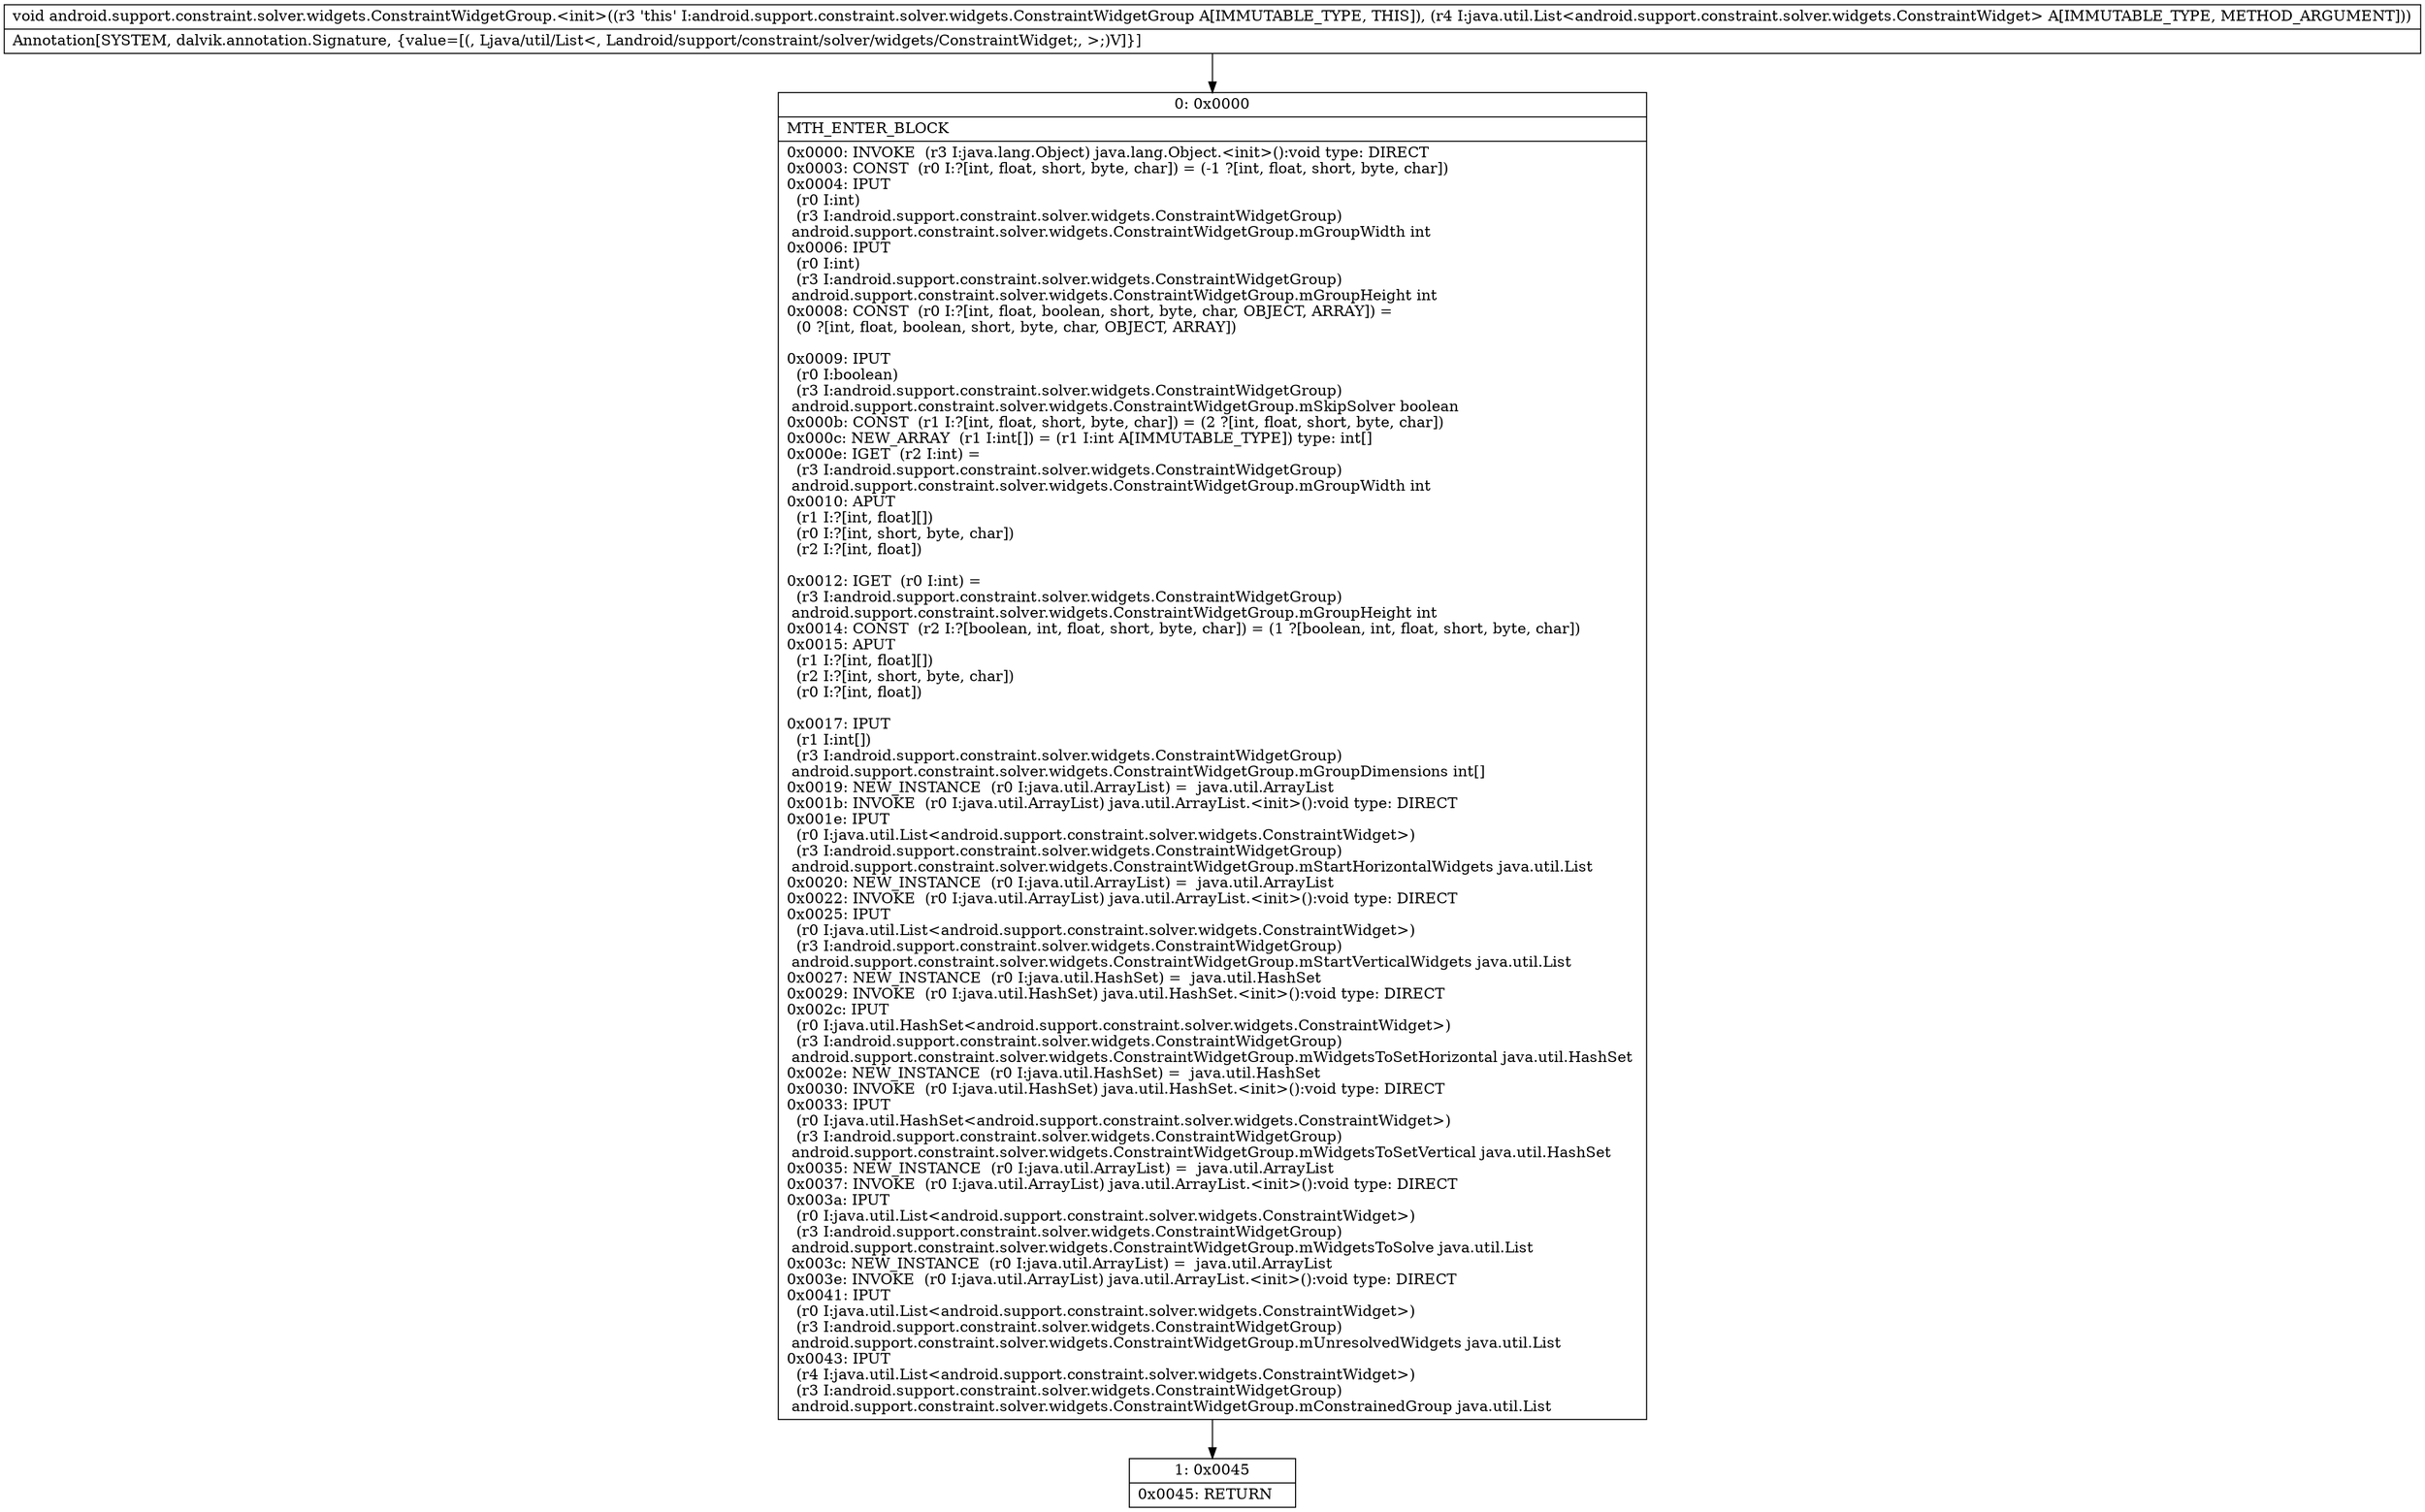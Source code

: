 digraph "CFG forandroid.support.constraint.solver.widgets.ConstraintWidgetGroup.\<init\>(Ljava\/util\/List;)V" {
Node_0 [shape=record,label="{0\:\ 0x0000|MTH_ENTER_BLOCK\l|0x0000: INVOKE  (r3 I:java.lang.Object) java.lang.Object.\<init\>():void type: DIRECT \l0x0003: CONST  (r0 I:?[int, float, short, byte, char]) = (\-1 ?[int, float, short, byte, char]) \l0x0004: IPUT  \l  (r0 I:int)\l  (r3 I:android.support.constraint.solver.widgets.ConstraintWidgetGroup)\l android.support.constraint.solver.widgets.ConstraintWidgetGroup.mGroupWidth int \l0x0006: IPUT  \l  (r0 I:int)\l  (r3 I:android.support.constraint.solver.widgets.ConstraintWidgetGroup)\l android.support.constraint.solver.widgets.ConstraintWidgetGroup.mGroupHeight int \l0x0008: CONST  (r0 I:?[int, float, boolean, short, byte, char, OBJECT, ARRAY]) = \l  (0 ?[int, float, boolean, short, byte, char, OBJECT, ARRAY])\l \l0x0009: IPUT  \l  (r0 I:boolean)\l  (r3 I:android.support.constraint.solver.widgets.ConstraintWidgetGroup)\l android.support.constraint.solver.widgets.ConstraintWidgetGroup.mSkipSolver boolean \l0x000b: CONST  (r1 I:?[int, float, short, byte, char]) = (2 ?[int, float, short, byte, char]) \l0x000c: NEW_ARRAY  (r1 I:int[]) = (r1 I:int A[IMMUTABLE_TYPE]) type: int[] \l0x000e: IGET  (r2 I:int) = \l  (r3 I:android.support.constraint.solver.widgets.ConstraintWidgetGroup)\l android.support.constraint.solver.widgets.ConstraintWidgetGroup.mGroupWidth int \l0x0010: APUT  \l  (r1 I:?[int, float][])\l  (r0 I:?[int, short, byte, char])\l  (r2 I:?[int, float])\l \l0x0012: IGET  (r0 I:int) = \l  (r3 I:android.support.constraint.solver.widgets.ConstraintWidgetGroup)\l android.support.constraint.solver.widgets.ConstraintWidgetGroup.mGroupHeight int \l0x0014: CONST  (r2 I:?[boolean, int, float, short, byte, char]) = (1 ?[boolean, int, float, short, byte, char]) \l0x0015: APUT  \l  (r1 I:?[int, float][])\l  (r2 I:?[int, short, byte, char])\l  (r0 I:?[int, float])\l \l0x0017: IPUT  \l  (r1 I:int[])\l  (r3 I:android.support.constraint.solver.widgets.ConstraintWidgetGroup)\l android.support.constraint.solver.widgets.ConstraintWidgetGroup.mGroupDimensions int[] \l0x0019: NEW_INSTANCE  (r0 I:java.util.ArrayList) =  java.util.ArrayList \l0x001b: INVOKE  (r0 I:java.util.ArrayList) java.util.ArrayList.\<init\>():void type: DIRECT \l0x001e: IPUT  \l  (r0 I:java.util.List\<android.support.constraint.solver.widgets.ConstraintWidget\>)\l  (r3 I:android.support.constraint.solver.widgets.ConstraintWidgetGroup)\l android.support.constraint.solver.widgets.ConstraintWidgetGroup.mStartHorizontalWidgets java.util.List \l0x0020: NEW_INSTANCE  (r0 I:java.util.ArrayList) =  java.util.ArrayList \l0x0022: INVOKE  (r0 I:java.util.ArrayList) java.util.ArrayList.\<init\>():void type: DIRECT \l0x0025: IPUT  \l  (r0 I:java.util.List\<android.support.constraint.solver.widgets.ConstraintWidget\>)\l  (r3 I:android.support.constraint.solver.widgets.ConstraintWidgetGroup)\l android.support.constraint.solver.widgets.ConstraintWidgetGroup.mStartVerticalWidgets java.util.List \l0x0027: NEW_INSTANCE  (r0 I:java.util.HashSet) =  java.util.HashSet \l0x0029: INVOKE  (r0 I:java.util.HashSet) java.util.HashSet.\<init\>():void type: DIRECT \l0x002c: IPUT  \l  (r0 I:java.util.HashSet\<android.support.constraint.solver.widgets.ConstraintWidget\>)\l  (r3 I:android.support.constraint.solver.widgets.ConstraintWidgetGroup)\l android.support.constraint.solver.widgets.ConstraintWidgetGroup.mWidgetsToSetHorizontal java.util.HashSet \l0x002e: NEW_INSTANCE  (r0 I:java.util.HashSet) =  java.util.HashSet \l0x0030: INVOKE  (r0 I:java.util.HashSet) java.util.HashSet.\<init\>():void type: DIRECT \l0x0033: IPUT  \l  (r0 I:java.util.HashSet\<android.support.constraint.solver.widgets.ConstraintWidget\>)\l  (r3 I:android.support.constraint.solver.widgets.ConstraintWidgetGroup)\l android.support.constraint.solver.widgets.ConstraintWidgetGroup.mWidgetsToSetVertical java.util.HashSet \l0x0035: NEW_INSTANCE  (r0 I:java.util.ArrayList) =  java.util.ArrayList \l0x0037: INVOKE  (r0 I:java.util.ArrayList) java.util.ArrayList.\<init\>():void type: DIRECT \l0x003a: IPUT  \l  (r0 I:java.util.List\<android.support.constraint.solver.widgets.ConstraintWidget\>)\l  (r3 I:android.support.constraint.solver.widgets.ConstraintWidgetGroup)\l android.support.constraint.solver.widgets.ConstraintWidgetGroup.mWidgetsToSolve java.util.List \l0x003c: NEW_INSTANCE  (r0 I:java.util.ArrayList) =  java.util.ArrayList \l0x003e: INVOKE  (r0 I:java.util.ArrayList) java.util.ArrayList.\<init\>():void type: DIRECT \l0x0041: IPUT  \l  (r0 I:java.util.List\<android.support.constraint.solver.widgets.ConstraintWidget\>)\l  (r3 I:android.support.constraint.solver.widgets.ConstraintWidgetGroup)\l android.support.constraint.solver.widgets.ConstraintWidgetGroup.mUnresolvedWidgets java.util.List \l0x0043: IPUT  \l  (r4 I:java.util.List\<android.support.constraint.solver.widgets.ConstraintWidget\>)\l  (r3 I:android.support.constraint.solver.widgets.ConstraintWidgetGroup)\l android.support.constraint.solver.widgets.ConstraintWidgetGroup.mConstrainedGroup java.util.List \l}"];
Node_1 [shape=record,label="{1\:\ 0x0045|0x0045: RETURN   \l}"];
MethodNode[shape=record,label="{void android.support.constraint.solver.widgets.ConstraintWidgetGroup.\<init\>((r3 'this' I:android.support.constraint.solver.widgets.ConstraintWidgetGroup A[IMMUTABLE_TYPE, THIS]), (r4 I:java.util.List\<android.support.constraint.solver.widgets.ConstraintWidget\> A[IMMUTABLE_TYPE, METHOD_ARGUMENT]))  | Annotation[SYSTEM, dalvik.annotation.Signature, \{value=[(, Ljava\/util\/List\<, Landroid\/support\/constraint\/solver\/widgets\/ConstraintWidget;, \>;)V]\}]\l}"];
MethodNode -> Node_0;
Node_0 -> Node_1;
}

